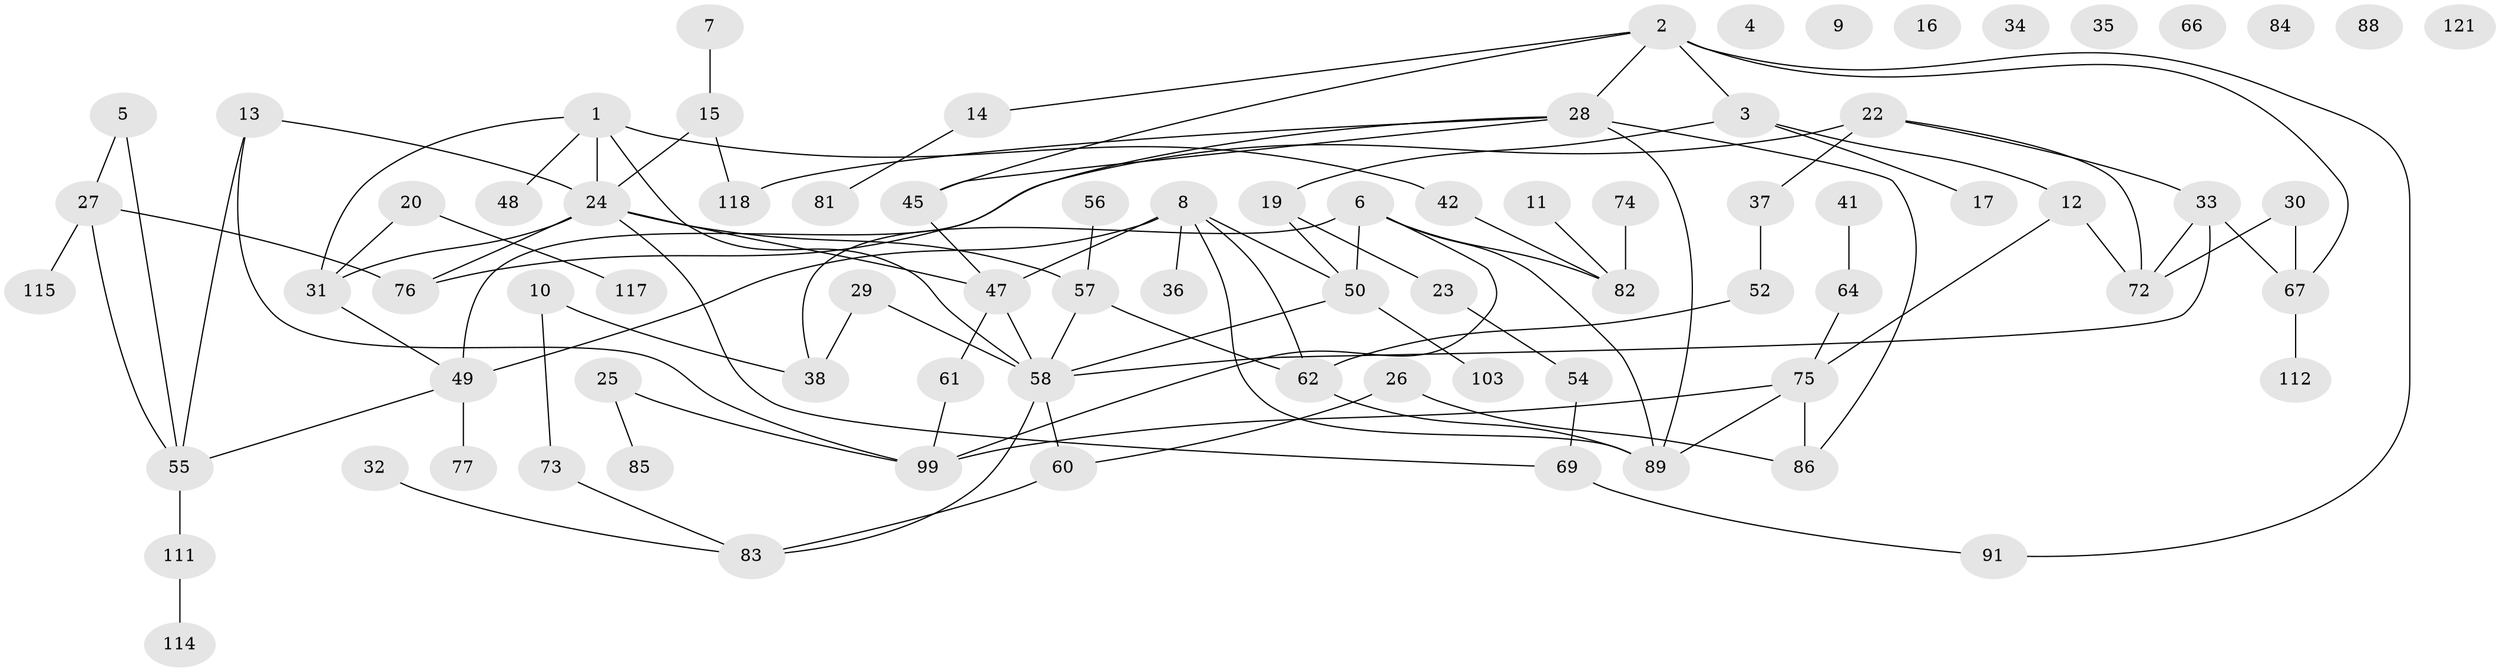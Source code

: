 // original degree distribution, {3: 0.2459016393442623, 5: 0.04918032786885246, 4: 0.11475409836065574, 0: 0.07377049180327869, 2: 0.3114754098360656, 1: 0.18032786885245902, 7: 0.01639344262295082, 6: 0.00819672131147541}
// Generated by graph-tools (version 1.1) at 2025/41/03/06/25 10:41:25]
// undirected, 80 vertices, 104 edges
graph export_dot {
graph [start="1"]
  node [color=gray90,style=filled];
  1 [super="+21"];
  2 [super="+70"];
  3;
  4;
  5;
  6 [super="+63"];
  7;
  8 [super="+87"];
  9;
  10;
  11;
  12;
  13 [super="+40"];
  14 [super="+18"];
  15 [super="+97"];
  16;
  17 [super="+110"];
  19 [super="+92"];
  20 [super="+108"];
  22 [super="+46"];
  23 [super="+106"];
  24 [super="+79"];
  25 [super="+39"];
  26;
  27 [super="+43"];
  28 [super="+101"];
  29 [super="+59"];
  30 [super="+44"];
  31 [super="+51"];
  32;
  33 [super="+65"];
  34;
  35;
  36 [super="+116"];
  37 [super="+53"];
  38 [super="+119"];
  41;
  42;
  45 [super="+105"];
  47 [super="+95"];
  48;
  49 [super="+68"];
  50 [super="+80"];
  52;
  54;
  55 [super="+93"];
  56;
  57;
  58 [super="+102"];
  60;
  61 [super="+113"];
  62 [super="+71"];
  64 [super="+109"];
  66;
  67 [super="+100"];
  69 [super="+78"];
  72 [super="+90"];
  73;
  74;
  75 [super="+98"];
  76;
  77;
  81;
  82 [super="+122"];
  83 [super="+94"];
  84;
  85;
  86;
  88;
  89 [super="+96"];
  91 [super="+104"];
  99 [super="+107"];
  103;
  111;
  112;
  114;
  115;
  117;
  118 [super="+120"];
  121;
  1 -- 24;
  1 -- 31;
  1 -- 48;
  1 -- 42;
  1 -- 58;
  2 -- 3;
  2 -- 45;
  2 -- 91;
  2 -- 28;
  2 -- 67;
  2 -- 14;
  3 -- 12;
  3 -- 17;
  3 -- 19;
  5 -- 27;
  5 -- 55;
  6 -- 50;
  6 -- 89;
  6 -- 38;
  6 -- 82;
  6 -- 99;
  7 -- 15;
  8 -- 49;
  8 -- 62;
  8 -- 89;
  8 -- 50;
  8 -- 36;
  8 -- 47;
  10 -- 73;
  10 -- 38;
  11 -- 82;
  12 -- 72;
  12 -- 75;
  13 -- 24;
  13 -- 99;
  13 -- 55;
  14 -- 81;
  15 -- 24;
  15 -- 118;
  19 -- 50;
  19 -- 23;
  20 -- 117;
  20 -- 31;
  22 -- 33;
  22 -- 72;
  22 -- 76;
  22 -- 37;
  23 -- 54;
  24 -- 31;
  24 -- 47 [weight=2];
  24 -- 69;
  24 -- 76;
  24 -- 57;
  25 -- 85;
  25 -- 99;
  26 -- 60;
  26 -- 86;
  27 -- 115;
  27 -- 76;
  27 -- 55;
  28 -- 86;
  28 -- 89;
  28 -- 118;
  28 -- 49;
  28 -- 45;
  29 -- 58;
  29 -- 38;
  30 -- 72;
  30 -- 67;
  31 -- 49;
  32 -- 83;
  33 -- 67;
  33 -- 72;
  33 -- 58;
  37 -- 52;
  41 -- 64;
  42 -- 82;
  45 -- 47;
  47 -- 61;
  47 -- 58;
  49 -- 55;
  49 -- 77;
  50 -- 58;
  50 -- 103;
  52 -- 62;
  54 -- 69;
  55 -- 111;
  56 -- 57;
  57 -- 58;
  57 -- 62;
  58 -- 60;
  58 -- 83;
  60 -- 83;
  61 -- 99;
  62 -- 89;
  64 -- 75;
  67 -- 112;
  69 -- 91;
  73 -- 83;
  74 -- 82;
  75 -- 86;
  75 -- 99;
  75 -- 89;
  111 -- 114;
}
